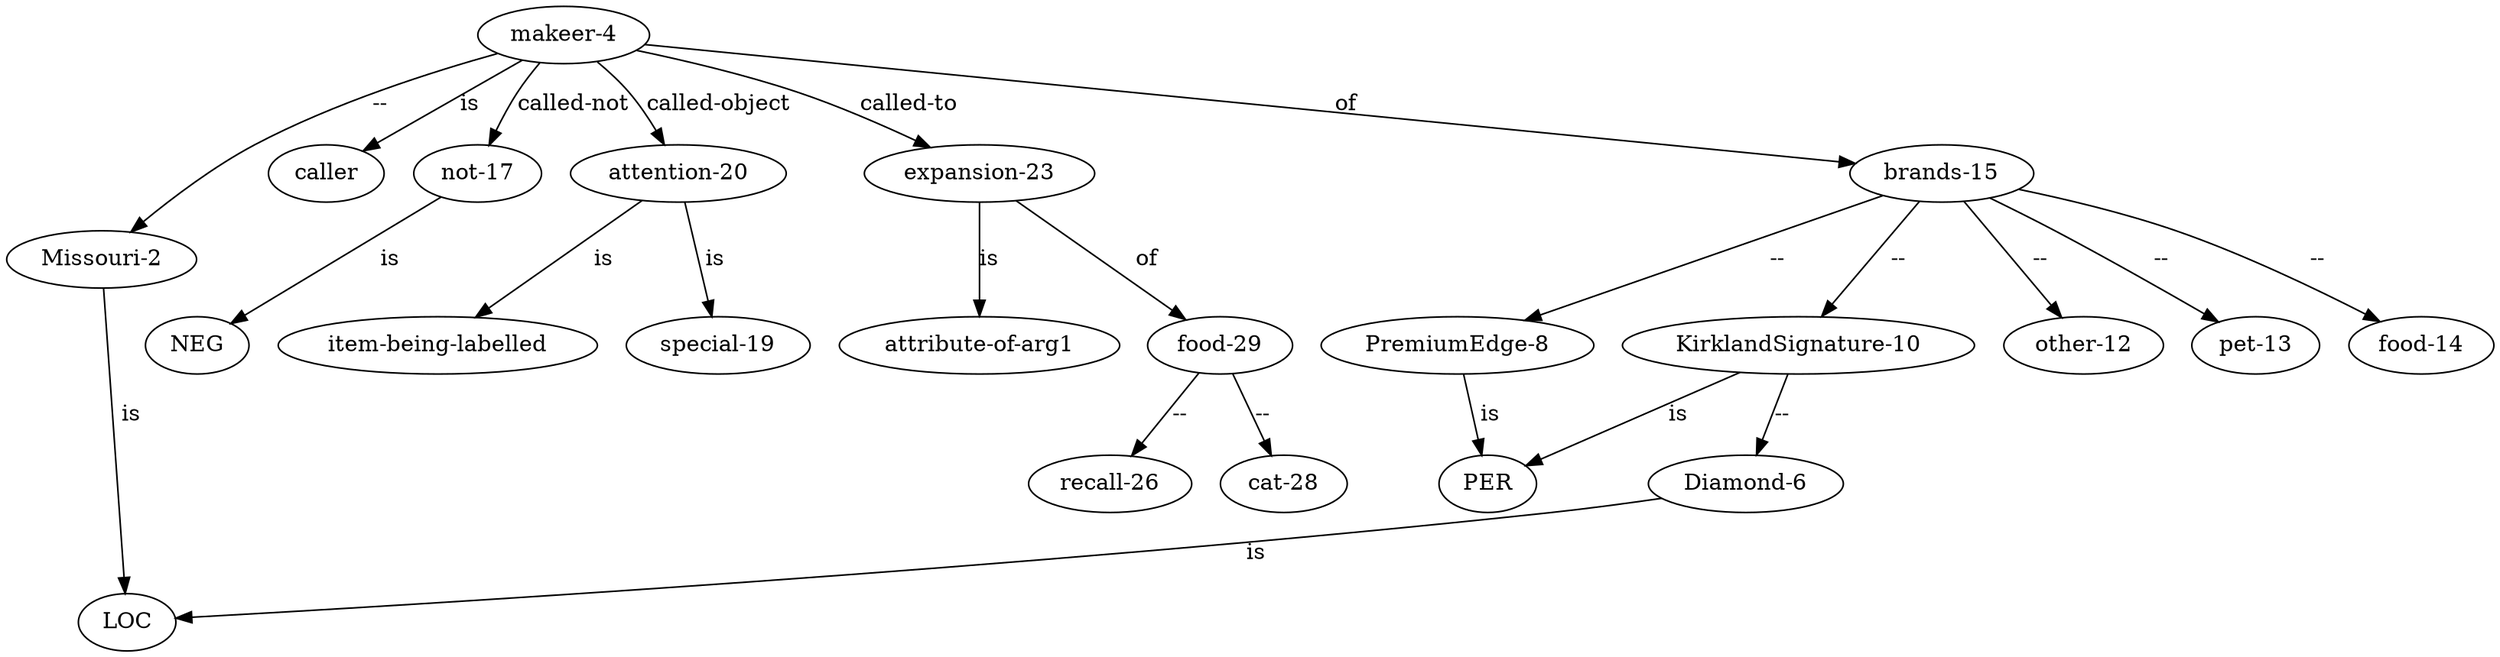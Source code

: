 digraph sample {
"Missouri-2" -> "LOC" [ label = " is " ];
"Diamond-6" -> "LOC" [ label = " is " ];
"PremiumEdge-8" -> "PER" [ label = " is " ];
"KirklandSignature-10" -> "PER" [ label = " is " ];
"makeer-4" -> "caller" [ label = "is" ];
"not-17" -> "NEG" [ label = "is" ];
"attention-20" -> "item-being-labelled" [ label = "is" ];
"expansion-23" -> "attribute-of-arg1" [ label = "is" ];
"makeer-4" -> "Missouri-2" [ label = "--" ];
"KirklandSignature-10" -> "Diamond-6" [ label = "--" ];
"brands-15" -> "PremiumEdge-8" [ label = "--" ];
"brands-15" -> "KirklandSignature-10" [ label = "--" ];
"brands-15" -> "other-12" [ label = "--" ];
"brands-15" -> "pet-13" [ label = "--" ];
"brands-15" -> "food-14" [ label = "--" ];
"makeer-4" -> "brands-15" [ label = "of" ];
"attention-20" -> "special-19" [ label = "is" ];
"food-29" -> "recall-26" [ label = "--" ];
"food-29" -> "cat-28" [ label = "--" ];
"expansion-23" -> "food-29" [ label = "of" ];
"makeer-4" -> "not-17" [ label = "called-not" ];
"makeer-4" -> "attention-20" [ label = "called-object" ];
"makeer-4" -> "expansion-23" [ label = "called-to" ];
}
digraph sample {
"Internet-37" -> "MISC" [ label = " is " ];
"statement-33" -> "thing-amended" [ label = "is" ];
"Internet-37" -> "secondary-predication-on-arg1" [ label = "is" ];
"recall-38" -> "secondary-predication-on-arg1" [ label = "is" ];
"recall-38" -> "amending-31" [ label = "subject" ];
"amending-31" -> "statement-33" [ label = "object" ];
"Internet-37" -> "company-36" [ label = "--" ];
"amending-31" -> "Internet-37" [ label = "on" ];
"recall-38" -> "site-39" [ label = "object" ];
}
